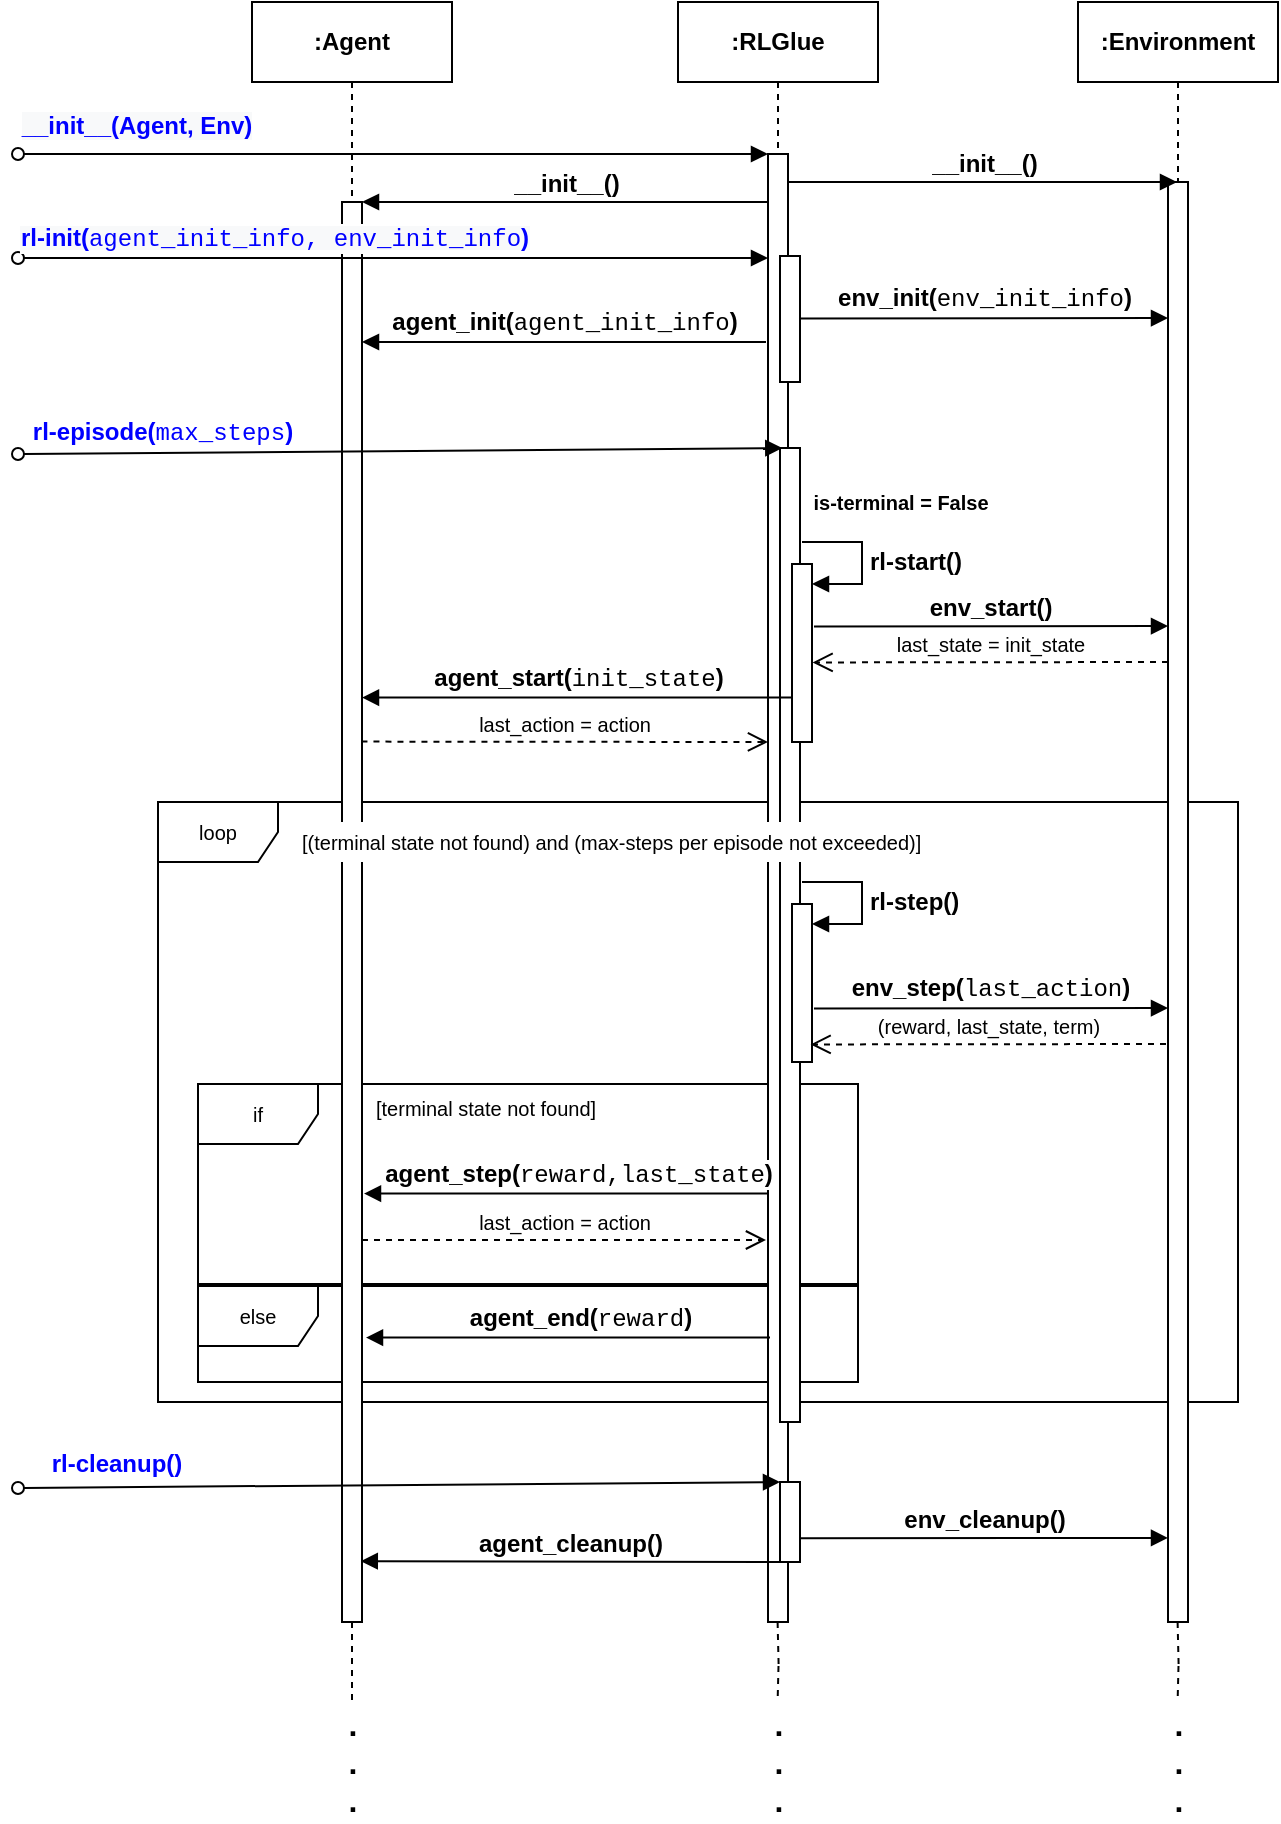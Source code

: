 <mxfile version="13.6.2" type="device"><diagram id="SWXCNg53G9BRUGG-M1hf" name="Page-1"><mxGraphModel dx="905" dy="680" grid="1" gridSize="10" guides="1" tooltips="1" connect="1" arrows="1" fold="1" page="1" pageScale="1" pageWidth="850" pageHeight="1100" math="0" shadow="0"><root><mxCell id="0"/><mxCell id="1" parent="0"/><mxCell id="wU0LnjLCDVVZ16UOnSgM-34" value="loop" style="shape=umlFrame;whiteSpace=wrap;html=1;fontSize=10;" parent="1" vertex="1"><mxGeometry x="100" y="470" width="540" height="300" as="geometry"/></mxCell><mxCell id="wU0LnjLCDVVZ16UOnSgM-52" value="else" style="shape=umlFrame;whiteSpace=wrap;html=1;fillColor=#ffffff;fontSize=10;" parent="1" vertex="1"><mxGeometry x="120" y="712" width="330" height="48" as="geometry"/></mxCell><mxCell id="wU0LnjLCDVVZ16UOnSgM-43" value="if" style="shape=umlFrame;whiteSpace=wrap;html=1;fillColor=#ffffff;fontSize=10;" parent="1" vertex="1"><mxGeometry x="120" y="611" width="330" height="100" as="geometry"/></mxCell><mxCell id="wU0LnjLCDVVZ16UOnSgM-4" value="&lt;b&gt;:Agent&lt;/b&gt;" style="shape=umlLifeline;perimeter=lifelinePerimeter;whiteSpace=wrap;html=1;container=1;collapsible=0;recursiveResize=0;outlineConnect=0;" parent="1" vertex="1"><mxGeometry x="147" y="70" width="100" height="110" as="geometry"/></mxCell><mxCell id="wU0LnjLCDVVZ16UOnSgM-5" value="&lt;b&gt;:RLGlue&lt;/b&gt;" style="shape=umlLifeline;perimeter=lifelinePerimeter;whiteSpace=wrap;html=1;container=1;collapsible=0;recursiveResize=0;outlineConnect=0;" parent="1" vertex="1"><mxGeometry x="360" y="70" width="100" height="90" as="geometry"/></mxCell><mxCell id="wU0LnjLCDVVZ16UOnSgM-6" value="&lt;b&gt;:Environment&lt;/b&gt;" style="shape=umlLifeline;perimeter=lifelinePerimeter;whiteSpace=wrap;html=1;container=1;collapsible=0;recursiveResize=0;outlineConnect=0;" parent="1" vertex="1"><mxGeometry x="560" y="70" width="100" height="90" as="geometry"/></mxCell><mxCell id="wU0LnjLCDVVZ16UOnSgM-10" value="" style="html=1;points=[];perimeter=orthogonalPerimeter;" parent="1" vertex="1"><mxGeometry x="405" y="146" width="10" height="734" as="geometry"/></mxCell><mxCell id="wU0LnjLCDVVZ16UOnSgM-13" value="" style="html=1;points=[];perimeter=orthogonalPerimeter;" parent="1" vertex="1"><mxGeometry x="411" y="293" width="10" height="487" as="geometry"/></mxCell><mxCell id="wU0LnjLCDVVZ16UOnSgM-16" value="" style="html=1;points=[];perimeter=orthogonalPerimeter;" parent="1" vertex="1"><mxGeometry x="605" y="160" width="10" height="720" as="geometry"/></mxCell><mxCell id="wU0LnjLCDVVZ16UOnSgM-65" value="" style="edgeStyle=orthogonalEdgeStyle;rounded=0;jumpStyle=none;jumpSize=6;orthogonalLoop=1;jettySize=auto;html=1;fontSize=10;dashed=1;endArrow=none;endFill=0;" parent="1" source="wU0LnjLCDVVZ16UOnSgM-17" edge="1"><mxGeometry relative="1" as="geometry"><mxPoint x="197" y="920" as="targetPoint"/></mxGeometry></mxCell><mxCell id="wU0LnjLCDVVZ16UOnSgM-17" value="" style="html=1;points=[];perimeter=orthogonalPerimeter;" parent="1" vertex="1"><mxGeometry x="192" y="170" width="10" height="710" as="geometry"/></mxCell><mxCell id="wU0LnjLCDVVZ16UOnSgM-18" value="" style="html=1;points=[];perimeter=orthogonalPerimeter;" parent="1" vertex="1"><mxGeometry x="411" y="197" width="10" height="63" as="geometry"/></mxCell><mxCell id="wU0LnjLCDVVZ16UOnSgM-20" value="&lt;font style=&quot;font-size: 12px&quot;&gt;&lt;b&gt;__init__()&lt;/b&gt;&lt;/font&gt;" style="html=1;verticalAlign=bottom;endArrow=block;" parent="1" target="wU0LnjLCDVVZ16UOnSgM-6" edge="1"><mxGeometry width="80" relative="1" as="geometry"><mxPoint x="415" y="160" as="sourcePoint"/><mxPoint x="600" y="160" as="targetPoint"/></mxGeometry></mxCell><mxCell id="wU0LnjLCDVVZ16UOnSgM-22" value="&lt;font style=&quot;font-size: 12px&quot;&gt;&lt;b&gt;env_init(&lt;/b&gt;&lt;span style=&quot;font-family: &amp;#34;consolas&amp;#34; , &amp;#34;courier new&amp;#34; , monospace ; text-align: left&quot;&gt;env_init_info&lt;/span&gt;&lt;b&gt;)&lt;/b&gt;&lt;/font&gt;" style="html=1;verticalAlign=bottom;endArrow=block;jumpSize=6;jumpStyle=none;" parent="1" edge="1"><mxGeometry width="80" relative="1" as="geometry"><mxPoint x="420.5" y="228.21" as="sourcePoint"/><mxPoint x="605" y="228" as="targetPoint"/></mxGeometry></mxCell><mxCell id="wU0LnjLCDVVZ16UOnSgM-23" value="&lt;b style=&quot;font-size: 12px&quot;&gt;agent_init(&lt;/b&gt;&lt;span style=&quot;font-size: 12px ; font-family: &amp;#34;consolas&amp;#34; , &amp;#34;courier new&amp;#34; , monospace ; text-align: left&quot;&gt;agent_init_info&lt;/span&gt;&lt;b style=&quot;font-size: 12px&quot;&gt;)&lt;/b&gt;" style="html=1;verticalAlign=bottom;endArrow=block;exitX=0.086;exitY=0.026;exitDx=0;exitDy=0;exitPerimeter=0;" parent="1" edge="1"><mxGeometry width="80" relative="1" as="geometry"><mxPoint x="404" y="240" as="sourcePoint"/><mxPoint x="202" y="240" as="targetPoint"/></mxGeometry></mxCell><mxCell id="wU0LnjLCDVVZ16UOnSgM-26" value="&lt;b style=&quot;font-size: 10px;&quot;&gt;is-terminal = False&lt;/b&gt;" style="text;html=1;align=center;verticalAlign=middle;resizable=0;points=[];autosize=1;fontSize=10;" parent="1" vertex="1"><mxGeometry x="421" y="310" width="100" height="20" as="geometry"/></mxCell><mxCell id="wU0LnjLCDVVZ16UOnSgM-27" value="" style="html=1;points=[];perimeter=orthogonalPerimeter;" parent="1" vertex="1"><mxGeometry x="417" y="351" width="10" height="89" as="geometry"/></mxCell><mxCell id="wU0LnjLCDVVZ16UOnSgM-28" value="&lt;span style=&quot;font-size: 12px&quot;&gt;&lt;b&gt;rl-start(&lt;/b&gt;&lt;/span&gt;&lt;b style=&quot;font-size: 12px&quot;&gt;)&lt;/b&gt;" style="edgeStyle=orthogonalEdgeStyle;html=1;align=left;spacingLeft=2;endArrow=block;rounded=0;entryX=1;entryY=0;" parent="1" edge="1"><mxGeometry x="0.052" relative="1" as="geometry"><mxPoint x="422" y="340" as="sourcePoint"/><Array as="points"><mxPoint x="452" y="361"/></Array><mxPoint x="427" y="361" as="targetPoint"/><mxPoint as="offset"/></mxGeometry></mxCell><mxCell id="wU0LnjLCDVVZ16UOnSgM-29" value="&lt;font style=&quot;font-size: 12px&quot;&gt;&lt;b&gt;env_start(&lt;/b&gt;&lt;b&gt;)&lt;/b&gt;&lt;/font&gt;" style="html=1;verticalAlign=bottom;endArrow=block;jumpSize=6;jumpStyle=none;" parent="1" edge="1"><mxGeometry width="80" relative="1" as="geometry"><mxPoint x="428" y="382.21" as="sourcePoint"/><mxPoint x="605" y="382" as="targetPoint"/></mxGeometry></mxCell><mxCell id="wU0LnjLCDVVZ16UOnSgM-30" value="&lt;div style=&quot;text-align: left&quot;&gt;&lt;b style=&quot;font-size: 12px&quot;&gt;agent_start(&lt;/b&gt;&lt;span style=&quot;font-size: 12px&quot;&gt;&lt;font face=&quot;consolas, courier new, monospace&quot;&gt;init_state&lt;/font&gt;&lt;/span&gt;&lt;b style=&quot;font-size: 12px&quot;&gt;)&lt;/b&gt;&lt;/div&gt;" style="html=1;verticalAlign=bottom;endArrow=block;exitX=0.086;exitY=0.026;exitDx=0;exitDy=0;exitPerimeter=0;" parent="1" target="wU0LnjLCDVVZ16UOnSgM-17" edge="1"><mxGeometry width="80" relative="1" as="geometry"><mxPoint x="417.0" y="417.76" as="sourcePoint"/><mxPoint x="215" y="417.76" as="targetPoint"/></mxGeometry></mxCell><mxCell id="wU0LnjLCDVVZ16UOnSgM-31" value="last_state = init_state" style="html=1;verticalAlign=bottom;endArrow=open;dashed=1;endSize=8;fontSize=10;entryX=1.029;entryY=0.553;entryDx=0;entryDy=0;entryPerimeter=0;" parent="1" target="wU0LnjLCDVVZ16UOnSgM-27" edge="1"><mxGeometry relative="1" as="geometry"><mxPoint x="605" y="400" as="sourcePoint"/><mxPoint x="525" y="400" as="targetPoint"/></mxGeometry></mxCell><mxCell id="wU0LnjLCDVVZ16UOnSgM-32" value="last_action = action" style="html=1;verticalAlign=bottom;endArrow=open;dashed=1;endSize=8;fontSize=10;entryX=1.029;entryY=0.553;entryDx=0;entryDy=0;entryPerimeter=0;exitX=0.973;exitY=0.38;exitDx=0;exitDy=0;exitPerimeter=0;" parent="1" source="wU0LnjLCDVVZ16UOnSgM-17" edge="1"><mxGeometry relative="1" as="geometry"><mxPoint x="215" y="440" as="sourcePoint"/><mxPoint x="405" y="440" as="targetPoint"/></mxGeometry></mxCell><mxCell id="wU0LnjLCDVVZ16UOnSgM-35" value="[(terminal state not found) and (max-steps per episode not exceeded)]" style="text;html=1;align=left;verticalAlign=middle;resizable=0;points=[];autosize=1;fontSize=10;fillColor=#ffffff;" parent="1" vertex="1"><mxGeometry x="170" y="480" width="330" height="20" as="geometry"/></mxCell><mxCell id="wU0LnjLCDVVZ16UOnSgM-37" value="" style="html=1;points=[];perimeter=orthogonalPerimeter;" parent="1" vertex="1"><mxGeometry x="417" y="521" width="10" height="79" as="geometry"/></mxCell><mxCell id="wU0LnjLCDVVZ16UOnSgM-38" value="&lt;span style=&quot;font-size: 12px&quot;&gt;&lt;b&gt;rl-step(&lt;/b&gt;&lt;/span&gt;&lt;b style=&quot;font-size: 12px&quot;&gt;)&lt;/b&gt;" style="edgeStyle=orthogonalEdgeStyle;html=1;align=left;spacingLeft=2;endArrow=block;rounded=0;entryX=1;entryY=0;" parent="1" edge="1"><mxGeometry x="0.052" relative="1" as="geometry"><mxPoint x="422" y="510" as="sourcePoint"/><Array as="points"><mxPoint x="452" y="531"/></Array><mxPoint x="427" y="531" as="targetPoint"/><mxPoint as="offset"/></mxGeometry></mxCell><mxCell id="wU0LnjLCDVVZ16UOnSgM-39" value="&lt;font style=&quot;font-size: 12px&quot;&gt;&lt;b&gt;env_step(&lt;/b&gt;&lt;span style=&quot;font-family: &amp;#34;consolas&amp;#34; , &amp;#34;courier new&amp;#34; , monospace ; text-align: left&quot;&gt;last_action&lt;/span&gt;&lt;b&gt;)&lt;/b&gt;&lt;/font&gt;" style="html=1;verticalAlign=bottom;endArrow=block;jumpSize=6;jumpStyle=none;" parent="1" edge="1"><mxGeometry width="80" relative="1" as="geometry"><mxPoint x="428" y="573.21" as="sourcePoint"/><mxPoint x="605" y="573" as="targetPoint"/></mxGeometry></mxCell><mxCell id="wU0LnjLCDVVZ16UOnSgM-40" value="&lt;div style=&quot;text-align: left&quot;&gt;&lt;b style=&quot;font-size: 12px&quot;&gt;agent_step(&lt;/b&gt;&lt;span style=&quot;font-size: 12px&quot;&gt;&lt;font face=&quot;consolas, courier new, monospace&quot;&gt;reward,last_state&lt;/font&gt;&lt;/span&gt;&lt;b style=&quot;font-size: 12px&quot;&gt;)&lt;/b&gt;&lt;/div&gt;" style="html=1;verticalAlign=bottom;endArrow=block;exitX=0.086;exitY=0.026;exitDx=0;exitDy=0;exitPerimeter=0;" parent="1" edge="1"><mxGeometry x="-0.059" width="80" relative="1" as="geometry"><mxPoint x="405.0" y="665.76" as="sourcePoint"/><mxPoint x="203" y="665.76" as="targetPoint"/><mxPoint as="offset"/></mxGeometry></mxCell><mxCell id="wU0LnjLCDVVZ16UOnSgM-41" value="(reward, last_state, term)" style="html=1;verticalAlign=bottom;endArrow=open;dashed=1;endSize=8;fontSize=10;entryX=1.029;entryY=0.553;entryDx=0;entryDy=0;entryPerimeter=0;" parent="1" edge="1"><mxGeometry relative="1" as="geometry"><mxPoint x="604" y="591" as="sourcePoint"/><mxPoint x="426.29" y="591.217" as="targetPoint"/></mxGeometry></mxCell><mxCell id="wU0LnjLCDVVZ16UOnSgM-42" value="last_action = action" style="html=1;verticalAlign=bottom;endArrow=open;dashed=1;endSize=8;fontSize=10;" parent="1" edge="1"><mxGeometry relative="1" as="geometry"><mxPoint x="202" y="689" as="sourcePoint"/><mxPoint x="404" y="689" as="targetPoint"/></mxGeometry></mxCell><mxCell id="wU0LnjLCDVVZ16UOnSgM-44" value="[terminal state not found]" style="text;html=1;align=left;verticalAlign=middle;resizable=0;points=[];autosize=1;fontSize=10;fillColor=#ffffff;" parent="1" vertex="1"><mxGeometry x="207" y="613" width="130" height="20" as="geometry"/></mxCell><mxCell id="wU0LnjLCDVVZ16UOnSgM-21" value="&lt;font style=&quot;font-size: 12px&quot;&gt;&lt;b&gt;__init__()&lt;/b&gt;&lt;/font&gt;" style="html=1;verticalAlign=bottom;endArrow=block;" parent="1" edge="1"><mxGeometry width="80" relative="1" as="geometry"><mxPoint x="405" y="170" as="sourcePoint"/><mxPoint x="202" y="170" as="targetPoint"/></mxGeometry></mxCell><mxCell id="wU0LnjLCDVVZ16UOnSgM-53" value="&lt;div style=&quot;text-align: left&quot;&gt;&lt;b style=&quot;font-size: 12px&quot;&gt;agent_end(&lt;/b&gt;&lt;span style=&quot;font-size: 12px&quot;&gt;&lt;font face=&quot;consolas, courier new, monospace&quot;&gt;reward&lt;/font&gt;&lt;/span&gt;&lt;b style=&quot;font-size: 12px&quot;&gt;)&lt;/b&gt;&lt;/div&gt;" style="html=1;verticalAlign=bottom;endArrow=block;exitX=0.086;exitY=0.026;exitDx=0;exitDy=0;exitPerimeter=0;" parent="1" edge="1"><mxGeometry x="-0.059" width="80" relative="1" as="geometry"><mxPoint x="406.0" y="737.76" as="sourcePoint"/><mxPoint x="204" y="737.76" as="targetPoint"/><mxPoint as="offset"/></mxGeometry></mxCell><mxCell id="wU0LnjLCDVVZ16UOnSgM-57" value="&lt;font style=&quot;font-size: 12px&quot;&gt;&lt;b&gt;env_cleanup(&lt;/b&gt;&lt;b&gt;)&lt;/b&gt;&lt;/font&gt;" style="html=1;verticalAlign=bottom;endArrow=block;jumpSize=6;jumpStyle=none;" parent="1" edge="1"><mxGeometry width="80" relative="1" as="geometry"><mxPoint x="420.5" y="838.18" as="sourcePoint"/><mxPoint x="605" y="837.97" as="targetPoint"/></mxGeometry></mxCell><mxCell id="wU0LnjLCDVVZ16UOnSgM-58" value="&lt;b style=&quot;font-size: 12px&quot;&gt;agent_cleanup(&lt;/b&gt;&lt;b style=&quot;font-size: 12px&quot;&gt;)&lt;/b&gt;" style="html=1;verticalAlign=bottom;endArrow=block;exitX=0.086;exitY=0.026;exitDx=0;exitDy=0;exitPerimeter=0;entryX=0.94;entryY=0.089;entryDx=0;entryDy=0;entryPerimeter=0;" parent="1" edge="1"><mxGeometry width="80" relative="1" as="geometry"><mxPoint x="410.84" y="849.97" as="sourcePoint"/><mxPoint x="201.4" y="849.6" as="targetPoint"/></mxGeometry></mxCell><mxCell id="wU0LnjLCDVVZ16UOnSgM-59" value="" style="html=1;points=[];perimeter=orthogonalPerimeter;" parent="1" vertex="1"><mxGeometry x="411" y="810" width="10" height="40" as="geometry"/></mxCell><mxCell id="wU0LnjLCDVVZ16UOnSgM-68" value="" style="edgeStyle=orthogonalEdgeStyle;rounded=0;jumpStyle=none;jumpSize=6;orthogonalLoop=1;jettySize=auto;html=1;fontSize=10;dashed=1;endArrow=none;endFill=0;" parent="1" edge="1"><mxGeometry relative="1" as="geometry"><mxPoint x="609.8" y="880" as="sourcePoint"/><mxPoint x="609.8" y="920" as="targetPoint"/></mxGeometry></mxCell><mxCell id="wU0LnjLCDVVZ16UOnSgM-69" value="" style="edgeStyle=orthogonalEdgeStyle;rounded=0;jumpStyle=none;jumpSize=6;orthogonalLoop=1;jettySize=auto;html=1;fontSize=10;dashed=1;endArrow=none;endFill=0;" parent="1" edge="1"><mxGeometry relative="1" as="geometry"><mxPoint x="409.8" y="880" as="sourcePoint"/><mxPoint x="409.8" y="920" as="targetPoint"/></mxGeometry></mxCell><mxCell id="wU0LnjLCDVVZ16UOnSgM-70" value=".&lt;br style=&quot;font-size: 16px;&quot;&gt;.&lt;br style=&quot;font-size: 16px;&quot;&gt;." style="text;html=1;align=center;verticalAlign=middle;resizable=0;points=[];autosize=1;fontSize=16;fontStyle=1" parent="1" vertex="1"><mxGeometry x="187" y="920" width="20" height="60" as="geometry"/></mxCell><mxCell id="wU0LnjLCDVVZ16UOnSgM-71" value=".&lt;br style=&quot;font-size: 16px;&quot;&gt;.&lt;br style=&quot;font-size: 16px;&quot;&gt;." style="text;html=1;align=center;verticalAlign=middle;resizable=0;points=[];autosize=1;fontSize=16;fontStyle=1" parent="1" vertex="1"><mxGeometry x="600" y="920" width="20" height="60" as="geometry"/></mxCell><mxCell id="wU0LnjLCDVVZ16UOnSgM-72" value=".&lt;br style=&quot;font-size: 16px;&quot;&gt;.&lt;br style=&quot;font-size: 16px;&quot;&gt;." style="text;html=1;align=center;verticalAlign=middle;resizable=0;points=[];autosize=1;fontSize=16;fontStyle=1" parent="1" vertex="1"><mxGeometry x="400" y="920" width="20" height="60" as="geometry"/></mxCell><mxCell id="1mfA89m0r9P-74S-3xr0-2" value="&lt;span style=&quot;text-align: left ; background-color: rgb(248 , 249 , 250) ; font-family: &amp;#34;helvetica&amp;#34;&quot;&gt;&lt;font style=&quot;font-size: 12px&quot; color=&quot;#0000ff&quot;&gt;&lt;b&gt;rl-init(&lt;/b&gt;&lt;span style=&quot;font-family: &amp;#34;consolas&amp;#34; , &amp;#34;courier new&amp;#34; , monospace&quot;&gt;agent_init_info, env_init_info&lt;/span&gt;&lt;/font&gt;&lt;/span&gt;&lt;b style=&quot;text-align: left ; background-color: rgb(248 , 249 , 250) ; font-family: &amp;#34;helvetica&amp;#34;&quot;&gt;&lt;font color=&quot;#0000ff&quot; style=&quot;font-size: 12px&quot;&gt;)&lt;/font&gt;&lt;br&gt;&lt;/b&gt;" style="html=1;verticalAlign=bottom;endArrow=block;startArrow=oval;startFill=0;" edge="1" parent="1"><mxGeometry x="-0.318" width="80" relative="1" as="geometry"><mxPoint x="30" y="198" as="sourcePoint"/><mxPoint x="405" y="198" as="targetPoint"/><mxPoint as="offset"/></mxGeometry></mxCell><mxCell id="1mfA89m0r9P-74S-3xr0-3" value="&lt;b style=&quot;font-size: 12px ; text-align: left ; background-color: rgb(248 , 249 , 250) ; font-family: &amp;#34;helvetica&amp;#34;&quot;&gt;&lt;font color=&quot;#0000ff&quot;&gt;__init__(Agent, Env)&lt;/font&gt;&lt;br&gt;&lt;/b&gt;" style="html=1;verticalAlign=bottom;endArrow=block;startArrow=oval;startFill=0;" edge="1" parent="1"><mxGeometry x="-0.684" y="5" width="80" relative="1" as="geometry"><mxPoint x="30" y="146" as="sourcePoint"/><mxPoint x="405" y="146" as="targetPoint"/><mxPoint as="offset"/></mxGeometry></mxCell><mxCell id="1mfA89m0r9P-74S-3xr0-5" value="&lt;span style=&quot;text-align: left ; font-size: 12px&quot;&gt;&lt;b style=&quot;font-size: 12px;&quot;&gt;rl-episode(&lt;/b&gt;&lt;font face=&quot;consolas, courier new, monospace&quot; style=&quot;font-size: 12px;&quot;&gt;max_steps&lt;/font&gt;&lt;/span&gt;&lt;span style=&quot;text-align: left ; font-size: 12px&quot;&gt;&lt;b style=&quot;font-size: 12px;&quot;&gt;)&lt;/b&gt;&lt;/span&gt;&lt;b style=&quot;font-size: 12px ; text-align: left ; background-color: rgb(248 , 249 , 250) ; font-family: &amp;quot;helvetica&amp;quot;&quot;&gt;&lt;br style=&quot;font-size: 12px;&quot;&gt;&lt;/b&gt;" style="html=1;verticalAlign=bottom;endArrow=block;entryX=0.114;entryY=0;entryDx=0;entryDy=0;entryPerimeter=0;fontSize=12;fontColor=#0000FF;startArrow=oval;startFill=0;" edge="1" parent="1" target="wU0LnjLCDVVZ16UOnSgM-13"><mxGeometry x="-0.622" width="80" relative="1" as="geometry"><mxPoint x="30" y="296" as="sourcePoint"/><mxPoint x="390" y="296" as="targetPoint"/><mxPoint as="offset"/></mxGeometry></mxCell><mxCell id="1mfA89m0r9P-74S-3xr0-6" value="&lt;span style=&quot;text-align: left ; font-size: 12px&quot;&gt;&lt;b style=&quot;font-size: 12px;&quot;&gt;rl-cleanup(&lt;/b&gt;&lt;/span&gt;&lt;span style=&quot;text-align: left ; font-size: 12px&quot;&gt;&lt;b style=&quot;font-size: 12px;&quot;&gt;)&lt;/b&gt;&lt;/span&gt;&lt;b style=&quot;font-size: 12px ; text-align: left ; background-color: rgb(248 , 249 , 250) ; font-family: &amp;quot;helvetica&amp;quot;&quot;&gt;&lt;br style=&quot;font-size: 12px;&quot;&gt;&lt;/b&gt;" style="html=1;verticalAlign=bottom;endArrow=block;entryX=0.114;entryY=0;entryDx=0;entryDy=0;entryPerimeter=0;fontSize=12;fontColor=#0000FF;startArrow=oval;startFill=0;" edge="1" parent="1"><mxGeometry x="-0.739" y="3" width="80" relative="1" as="geometry"><mxPoint x="30" y="813" as="sourcePoint"/><mxPoint x="411.0" y="810" as="targetPoint"/><mxPoint as="offset"/></mxGeometry></mxCell></root></mxGraphModel></diagram></mxfile>